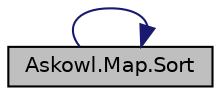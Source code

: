 digraph "Askowl.Map.Sort"
{
 // INTERACTIVE_SVG=YES
  bgcolor="transparent";
  edge [fontname="Helvetica",fontsize="10",labelfontname="Helvetica",labelfontsize="10"];
  node [fontname="Helvetica",fontsize="10",shape=record];
  rankdir="LR";
  Node14 [label="Askowl.Map.Sort",height=0.2,width=0.4,color="black", fillcolor="grey75", style="filled", fontcolor="black"];
  Node14 -> Node14 [color="midnightblue",fontsize="10",style="solid",fontname="Helvetica"];
}
